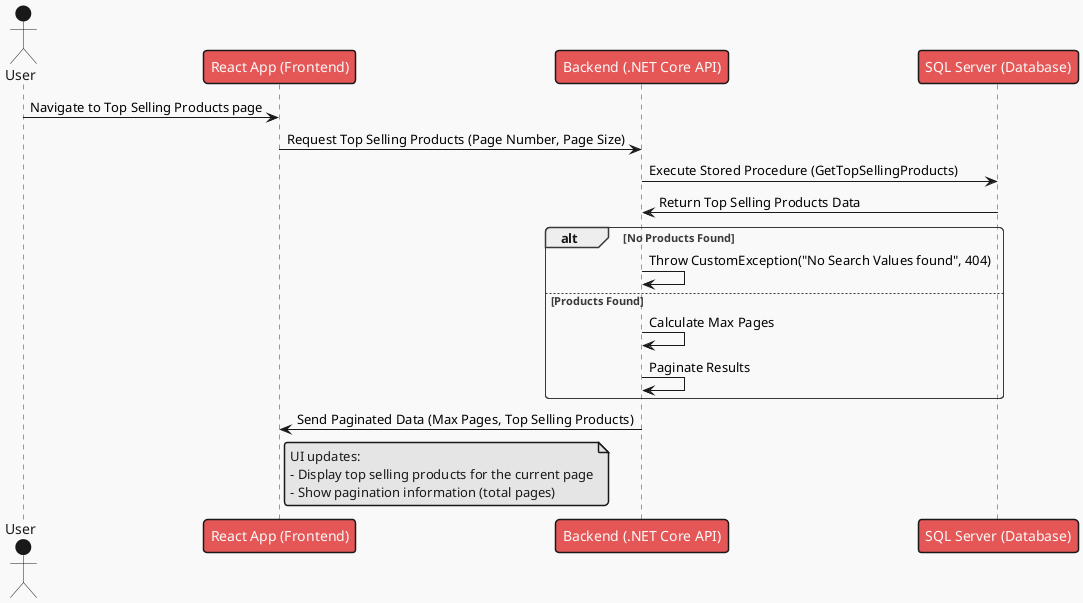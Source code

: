 ﻿@startuml
!theme mars
actor User

User -> "React App (Frontend)" : Navigate to Top Selling Products page
"React App (Frontend)" -> "Backend (.NET Core API)" : Request Top Selling Products (Page Number, Page Size)
"Backend (.NET Core API)" -> "SQL Server (Database)" : Execute Stored Procedure (GetTopSellingProducts)
"SQL Server (Database)" -> "Backend (.NET Core API)" : Return Top Selling Products Data

alt No Products Found
    "Backend (.NET Core API)" -> "Backend (.NET Core API)" : Throw CustomException("No Search Values found", 404)
else Products Found
    "Backend (.NET Core API)" -> "Backend (.NET Core API)" : Calculate Max Pages
    "Backend (.NET Core API)" -> "Backend (.NET Core API)" : Paginate Results
end

"Backend (.NET Core API)" -> "React App (Frontend)" : Send Paginated Data (Max Pages, Top Selling Products)

note right of "React App (Frontend)"
UI updates:
- Display top selling products for the current page
- Show pagination information (total pages)
end note

@enduml
